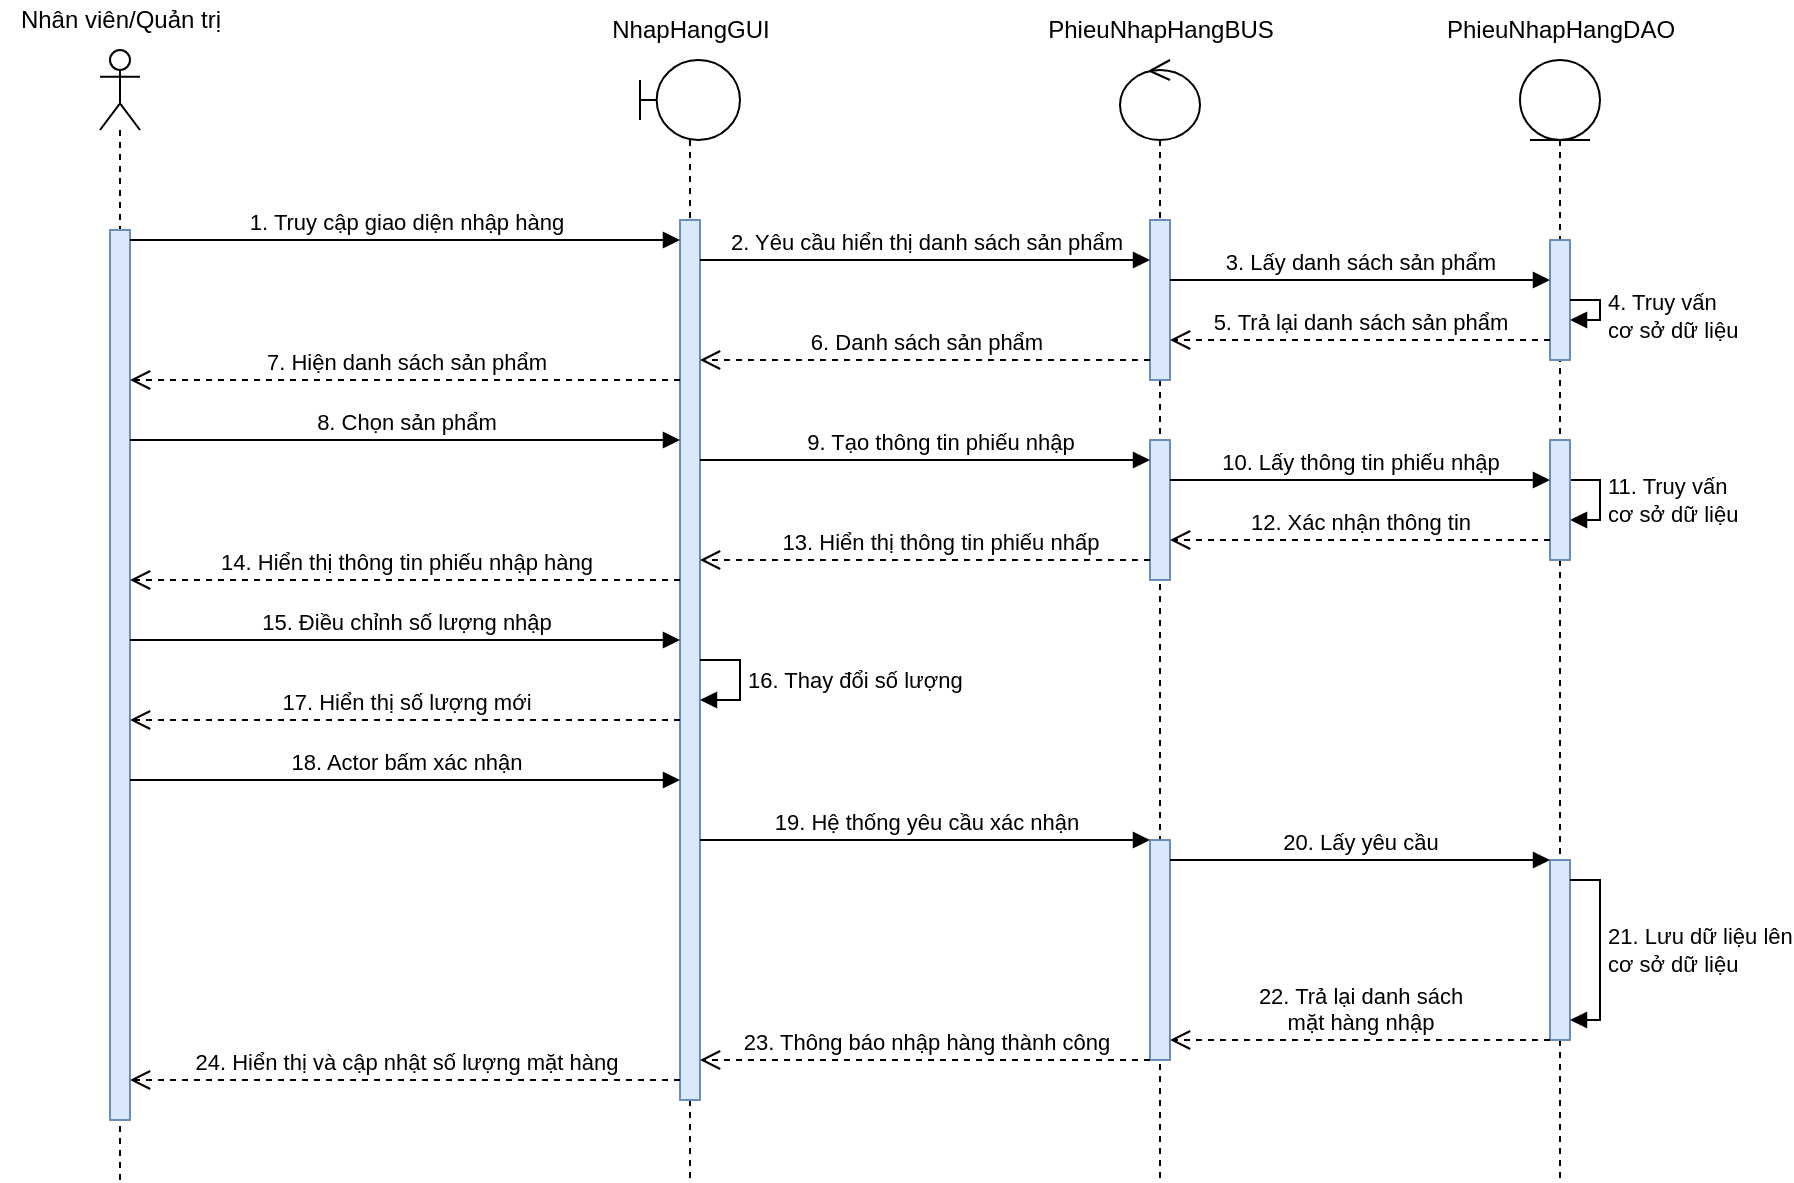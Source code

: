 <mxfile version="20.3.0" type="device"><diagram id="zxSlFvNWauaxwtIFHq2a" name="Page-1"><mxGraphModel dx="1038" dy="649" grid="1" gridSize="10" guides="1" tooltips="1" connect="1" arrows="1" fold="1" page="1" pageScale="1" pageWidth="850" pageHeight="1100" math="0" shadow="0"><root><mxCell id="0"/><mxCell id="1" parent="0"/><mxCell id="zFtlnsnSB8njbzp9fkom-5" value="" style="shape=umlLifeline;participant=umlActor;perimeter=lifelinePerimeter;whiteSpace=wrap;html=1;container=1;collapsible=0;recursiveResize=0;verticalAlign=top;spacingTop=36;outlineConnect=0;" parent="1" vertex="1"><mxGeometry x="120" y="25" width="20" height="565" as="geometry"/></mxCell><mxCell id="zFtlnsnSB8njbzp9fkom-6" value="" style="html=1;points=[];perimeter=orthogonalPerimeter;fillColor=#dae8fc;strokeColor=#6c8ebf;" parent="zFtlnsnSB8njbzp9fkom-5" vertex="1"><mxGeometry x="5" y="90" width="10" height="445" as="geometry"/></mxCell><mxCell id="zFtlnsnSB8njbzp9fkom-7" value="Nhân viên/Quản trị" style="text;html=1;align=center;verticalAlign=middle;resizable=0;points=[];autosize=1;strokeColor=none;fillColor=none;" parent="1" vertex="1"><mxGeometry x="70" width="120" height="20" as="geometry"/></mxCell><mxCell id="zFtlnsnSB8njbzp9fkom-8" value="" style="shape=umlLifeline;participant=umlBoundary;perimeter=lifelinePerimeter;whiteSpace=wrap;html=1;container=1;collapsible=0;recursiveResize=0;verticalAlign=top;spacingTop=36;outlineConnect=0;" parent="1" vertex="1"><mxGeometry x="390" y="30" width="50" height="560" as="geometry"/></mxCell><mxCell id="QlTCgcY2syCkXcn_rZdn-1" value="" style="html=1;points=[];perimeter=orthogonalPerimeter;fillColor=#dae8fc;strokeColor=#6c8ebf;" parent="zFtlnsnSB8njbzp9fkom-8" vertex="1"><mxGeometry x="20" y="80" width="10" height="440" as="geometry"/></mxCell><mxCell id="V0rGVLi3v3cGWSiFY8pq-27" value="16. Thay đổi số lượng" style="edgeStyle=orthogonalEdgeStyle;html=1;align=left;spacingLeft=2;endArrow=block;rounded=0;" parent="zFtlnsnSB8njbzp9fkom-8" source="QlTCgcY2syCkXcn_rZdn-1" target="QlTCgcY2syCkXcn_rZdn-1" edge="1"><mxGeometry relative="1" as="geometry"><mxPoint x="93" y="280" as="sourcePoint"/><Array as="points"><mxPoint x="50" y="300"/><mxPoint x="50" y="320"/></Array><mxPoint x="98" y="300" as="targetPoint"/></mxGeometry></mxCell><mxCell id="zFtlnsnSB8njbzp9fkom-10" value="" style="shape=umlLifeline;participant=umlControl;perimeter=lifelinePerimeter;whiteSpace=wrap;html=1;container=1;collapsible=0;recursiveResize=0;verticalAlign=top;spacingTop=36;outlineConnect=0;" parent="1" vertex="1"><mxGeometry x="630" y="30" width="40" height="560" as="geometry"/></mxCell><mxCell id="QlTCgcY2syCkXcn_rZdn-2" value="" style="html=1;points=[];perimeter=orthogonalPerimeter;fillColor=#dae8fc;strokeColor=#6c8ebf;" parent="zFtlnsnSB8njbzp9fkom-10" vertex="1"><mxGeometry x="15" y="80" width="10" height="80" as="geometry"/></mxCell><mxCell id="V0rGVLi3v3cGWSiFY8pq-11" value="" style="html=1;points=[];perimeter=orthogonalPerimeter;fillColor=#dae8fc;strokeColor=#6c8ebf;" parent="zFtlnsnSB8njbzp9fkom-10" vertex="1"><mxGeometry x="15" y="390" width="10" height="110" as="geometry"/></mxCell><mxCell id="3vRETZdbolMtz3a7yPNI-3" value="" style="html=1;points=[];perimeter=orthogonalPerimeter;fillColor=#dae8fc;strokeColor=#6c8ebf;" parent="zFtlnsnSB8njbzp9fkom-10" vertex="1"><mxGeometry x="15" y="190" width="10" height="70" as="geometry"/></mxCell><mxCell id="zFtlnsnSB8njbzp9fkom-12" value="NhapHangGUI" style="text;html=1;align=center;verticalAlign=middle;resizable=0;points=[];autosize=1;strokeColor=none;fillColor=none;" parent="1" vertex="1"><mxGeometry x="365" width="100" height="30" as="geometry"/></mxCell><mxCell id="zFtlnsnSB8njbzp9fkom-13" value="PhieuNhapHangBUS" style="text;html=1;align=center;verticalAlign=middle;resizable=0;points=[];autosize=1;strokeColor=none;fillColor=none;" parent="1" vertex="1"><mxGeometry x="580" width="140" height="30" as="geometry"/></mxCell><mxCell id="zFtlnsnSB8njbzp9fkom-20" value="" style="shape=umlLifeline;participant=umlEntity;perimeter=lifelinePerimeter;whiteSpace=wrap;html=1;container=1;collapsible=0;recursiveResize=0;verticalAlign=top;spacingTop=36;outlineConnect=0;" parent="1" vertex="1"><mxGeometry x="830" y="30" width="40" height="560" as="geometry"/></mxCell><mxCell id="QlTCgcY2syCkXcn_rZdn-5" value="" style="html=1;points=[];perimeter=orthogonalPerimeter;fillColor=#dae8fc;strokeColor=#6c8ebf;" parent="zFtlnsnSB8njbzp9fkom-20" vertex="1"><mxGeometry x="15" y="90" width="10" height="60" as="geometry"/></mxCell><mxCell id="S6ySMNctU75X029BvpDs-12" value="4. Truy vấn&lt;br&gt;cơ sở dữ liệu" style="edgeStyle=orthogonalEdgeStyle;html=1;align=left;spacingLeft=2;endArrow=block;rounded=0;" parent="zFtlnsnSB8njbzp9fkom-20" source="QlTCgcY2syCkXcn_rZdn-5" target="QlTCgcY2syCkXcn_rZdn-5" edge="1"><mxGeometry x="0.162" relative="1" as="geometry"><mxPoint x="55" y="110" as="sourcePoint"/><Array as="points"><mxPoint x="40" y="120"/><mxPoint x="40" y="130"/></Array><mxPoint x="60" y="130" as="targetPoint"/><mxPoint as="offset"/></mxGeometry></mxCell><mxCell id="V0rGVLi3v3cGWSiFY8pq-4" value="11. Truy vấn&lt;br&gt;cơ sở dữ liệu" style="edgeStyle=orthogonalEdgeStyle;html=1;align=left;spacingLeft=2;endArrow=block;rounded=0;" parent="zFtlnsnSB8njbzp9fkom-20" source="V0rGVLi3v3cGWSiFY8pq-6" target="V0rGVLi3v3cGWSiFY8pq-6" edge="1"><mxGeometry relative="1" as="geometry"><mxPoint x="40" y="250" as="sourcePoint"/><Array as="points"><mxPoint x="40" y="210"/><mxPoint x="40" y="230"/></Array><mxPoint x="40" y="290" as="targetPoint"/><mxPoint as="offset"/></mxGeometry></mxCell><mxCell id="V0rGVLi3v3cGWSiFY8pq-6" value="" style="html=1;points=[];perimeter=orthogonalPerimeter;fillColor=#dae8fc;strokeColor=#6c8ebf;" parent="zFtlnsnSB8njbzp9fkom-20" vertex="1"><mxGeometry x="15" y="190" width="10" height="60" as="geometry"/></mxCell><mxCell id="V0rGVLi3v3cGWSiFY8pq-13" value="" style="html=1;points=[];perimeter=orthogonalPerimeter;fillColor=#dae8fc;strokeColor=#6c8ebf;" parent="zFtlnsnSB8njbzp9fkom-20" vertex="1"><mxGeometry x="15" y="400" width="10" height="90" as="geometry"/></mxCell><mxCell id="V0rGVLi3v3cGWSiFY8pq-15" value="21. Lưu dữ liệu lên&lt;br&gt;cơ sở dữ liệu" style="edgeStyle=orthogonalEdgeStyle;html=1;align=left;spacingLeft=2;endArrow=block;rounded=0;" parent="zFtlnsnSB8njbzp9fkom-20" source="V0rGVLi3v3cGWSiFY8pq-13" target="V0rGVLi3v3cGWSiFY8pq-13" edge="1"><mxGeometry relative="1" as="geometry"><mxPoint x="45" y="380" as="sourcePoint"/><Array as="points"><mxPoint x="40" y="410"/><mxPoint x="40" y="480"/></Array><mxPoint x="50" y="400" as="targetPoint"/></mxGeometry></mxCell><mxCell id="zFtlnsnSB8njbzp9fkom-22" value="PhieuNhapHangDAO" style="text;html=1;align=center;verticalAlign=middle;resizable=0;points=[];autosize=1;strokeColor=none;fillColor=none;" parent="1" vertex="1"><mxGeometry x="780" width="140" height="30" as="geometry"/></mxCell><mxCell id="S6ySMNctU75X029BvpDs-2" value="8. Chọn sản phẩm" style="html=1;verticalAlign=bottom;endArrow=block;rounded=0;" parent="1" source="zFtlnsnSB8njbzp9fkom-6" target="QlTCgcY2syCkXcn_rZdn-1" edge="1"><mxGeometry width="80" relative="1" as="geometry"><mxPoint x="250" y="160" as="sourcePoint"/><mxPoint x="330" y="160" as="targetPoint"/><Array as="points"><mxPoint x="320" y="220"/></Array></mxGeometry></mxCell><mxCell id="S6ySMNctU75X029BvpDs-3" value="2. Yêu cầu hiển thị danh sách sản phẩm" style="html=1;verticalAlign=bottom;endArrow=block;rounded=0;" parent="1" source="QlTCgcY2syCkXcn_rZdn-1" target="QlTCgcY2syCkXcn_rZdn-2" edge="1"><mxGeometry width="80" relative="1" as="geometry"><mxPoint x="450" y="280" as="sourcePoint"/><mxPoint x="530" y="280" as="targetPoint"/><Array as="points"><mxPoint x="470" y="130"/><mxPoint x="550" y="130"/></Array></mxGeometry></mxCell><mxCell id="S6ySMNctU75X029BvpDs-4" value="3. Lấy danh sách sản phẩm" style="html=1;verticalAlign=bottom;endArrow=block;rounded=0;" parent="1" source="QlTCgcY2syCkXcn_rZdn-2" target="QlTCgcY2syCkXcn_rZdn-5" edge="1"><mxGeometry width="80" relative="1" as="geometry"><mxPoint x="490" y="280" as="sourcePoint"/><mxPoint x="570" y="280" as="targetPoint"/><Array as="points"><mxPoint x="700" y="140"/><mxPoint x="760" y="140"/></Array></mxGeometry></mxCell><mxCell id="S6ySMNctU75X029BvpDs-9" value="5. Trả lại danh sách sản phẩm" style="html=1;verticalAlign=bottom;endArrow=open;dashed=1;endSize=8;rounded=0;" parent="1" source="QlTCgcY2syCkXcn_rZdn-5" target="QlTCgcY2syCkXcn_rZdn-2" edge="1"><mxGeometry relative="1" as="geometry"><mxPoint x="570" y="280" as="sourcePoint"/><mxPoint x="490" y="280" as="targetPoint"/><Array as="points"><mxPoint x="770" y="170"/></Array></mxGeometry></mxCell><mxCell id="S6ySMNctU75X029BvpDs-10" value="6. Danh sách sản phẩm" style="html=1;verticalAlign=bottom;endArrow=open;dashed=1;endSize=8;rounded=0;" parent="1" source="QlTCgcY2syCkXcn_rZdn-2" target="QlTCgcY2syCkXcn_rZdn-1" edge="1"><mxGeometry relative="1" as="geometry"><mxPoint x="530" y="280" as="sourcePoint"/><mxPoint x="450" y="280" as="targetPoint"/><Array as="points"><mxPoint x="520" y="180"/></Array></mxGeometry></mxCell><mxCell id="V0rGVLi3v3cGWSiFY8pq-1" value="9. Tạo thông tin phiếu nhập" style="html=1;verticalAlign=bottom;endArrow=block;rounded=0;" parent="1" source="QlTCgcY2syCkXcn_rZdn-1" target="3vRETZdbolMtz3a7yPNI-3" edge="1"><mxGeometry x="0.067" width="80" relative="1" as="geometry"><mxPoint x="420" y="250" as="sourcePoint"/><mxPoint x="780" y="270" as="targetPoint"/><Array as="points"><mxPoint x="600" y="230"/></Array><mxPoint as="offset"/></mxGeometry></mxCell><mxCell id="V0rGVLi3v3cGWSiFY8pq-7" value="13. Hiển thị thông tin phiếu nhấp" style="html=1;verticalAlign=bottom;endArrow=open;dashed=1;endSize=8;rounded=0;" parent="1" source="3vRETZdbolMtz3a7yPNI-3" target="QlTCgcY2syCkXcn_rZdn-1" edge="1"><mxGeometry x="-0.067" relative="1" as="geometry"><mxPoint x="530" y="280" as="sourcePoint"/><mxPoint x="450" y="280" as="targetPoint"/><Array as="points"><mxPoint x="630" y="280"/><mxPoint x="530" y="280"/></Array><mxPoint as="offset"/></mxGeometry></mxCell><mxCell id="V0rGVLi3v3cGWSiFY8pq-9" value="18. Actor bấm xác nhận" style="html=1;verticalAlign=bottom;endArrow=block;rounded=0;" parent="1" source="zFtlnsnSB8njbzp9fkom-6" target="QlTCgcY2syCkXcn_rZdn-1" edge="1"><mxGeometry width="80" relative="1" as="geometry"><mxPoint x="215" y="380" as="sourcePoint"/><mxPoint x="410" y="380" as="targetPoint"/><Array as="points"><mxPoint x="310" y="390"/></Array></mxGeometry></mxCell><mxCell id="V0rGVLi3v3cGWSiFY8pq-10" value="19. Hệ thống yêu cầu xác nhận" style="html=1;verticalAlign=bottom;endArrow=block;rounded=0;" parent="1" source="QlTCgcY2syCkXcn_rZdn-1" target="V0rGVLi3v3cGWSiFY8pq-11" edge="1"><mxGeometry width="80" relative="1" as="geometry"><mxPoint x="420" y="410" as="sourcePoint"/><mxPoint x="530" y="390" as="targetPoint"/><Array as="points"><mxPoint x="520" y="420"/></Array></mxGeometry></mxCell><mxCell id="V0rGVLi3v3cGWSiFY8pq-12" value="20. Lấy yêu cầu" style="html=1;verticalAlign=bottom;endArrow=block;rounded=0;" parent="1" source="V0rGVLi3v3cGWSiFY8pq-11" target="V0rGVLi3v3cGWSiFY8pq-13" edge="1"><mxGeometry width="80" relative="1" as="geometry"><mxPoint x="500" y="310" as="sourcePoint"/><mxPoint x="580" y="310" as="targetPoint"/><Array as="points"><mxPoint x="750" y="430"/></Array></mxGeometry></mxCell><mxCell id="V0rGVLi3v3cGWSiFY8pq-16" value="22. Trả lại danh sách&lt;br&gt;mặt hàng nhập" style="html=1;verticalAlign=bottom;endArrow=open;dashed=1;endSize=8;rounded=0;" parent="1" source="V0rGVLi3v3cGWSiFY8pq-13" target="V0rGVLi3v3cGWSiFY8pq-11" edge="1"><mxGeometry relative="1" as="geometry"><mxPoint x="580" y="300" as="sourcePoint"/><mxPoint x="500" y="300" as="targetPoint"/><Array as="points"><mxPoint x="750" y="520"/></Array></mxGeometry></mxCell><mxCell id="V0rGVLi3v3cGWSiFY8pq-20" value="23. Thông báo nhập hàng thành công" style="html=1;verticalAlign=bottom;endArrow=open;dashed=1;endSize=8;rounded=0;" parent="1" source="V0rGVLi3v3cGWSiFY8pq-11" target="QlTCgcY2syCkXcn_rZdn-1" edge="1"><mxGeometry relative="1" as="geometry"><mxPoint x="540" y="440" as="sourcePoint"/><mxPoint x="420" y="470" as="targetPoint"/><Array as="points"><mxPoint x="520" y="530"/></Array></mxGeometry></mxCell><mxCell id="V0rGVLi3v3cGWSiFY8pq-21" value="24. Hiển thị và cập nhật số lượng mặt hàng" style="html=1;verticalAlign=bottom;endArrow=open;dashed=1;endSize=8;rounded=0;" parent="1" source="QlTCgcY2syCkXcn_rZdn-1" target="zFtlnsnSB8njbzp9fkom-6" edge="1"><mxGeometry relative="1" as="geometry"><mxPoint x="410" y="480" as="sourcePoint"/><mxPoint x="215" y="480" as="targetPoint"/><Array as="points"><mxPoint x="370" y="540"/><mxPoint x="330" y="540"/></Array></mxGeometry></mxCell><mxCell id="V0rGVLi3v3cGWSiFY8pq-22" value="14. Hiển thị thông tin phiếu nhập hàng" style="html=1;verticalAlign=bottom;endArrow=open;dashed=1;endSize=8;rounded=0;" parent="1" source="QlTCgcY2syCkXcn_rZdn-1" target="zFtlnsnSB8njbzp9fkom-6" edge="1"><mxGeometry relative="1" as="geometry"><mxPoint x="540" y="520" as="sourcePoint"/><mxPoint x="460" y="520" as="targetPoint"/><Array as="points"><mxPoint x="330" y="290"/></Array></mxGeometry></mxCell><mxCell id="V0rGVLi3v3cGWSiFY8pq-23" value="15. Điều chỉnh số lượng nhập" style="html=1;verticalAlign=bottom;endArrow=block;rounded=0;" parent="1" source="zFtlnsnSB8njbzp9fkom-6" target="QlTCgcY2syCkXcn_rZdn-1" edge="1"><mxGeometry width="80" relative="1" as="geometry"><mxPoint x="460" y="270" as="sourcePoint"/><mxPoint x="540" y="270" as="targetPoint"/><Array as="points"><mxPoint x="320" y="320"/></Array></mxGeometry></mxCell><mxCell id="V0rGVLi3v3cGWSiFY8pq-28" value="17. Hiển thị số lượng mới" style="html=1;verticalAlign=bottom;endArrow=open;dashed=1;endSize=8;rounded=0;" parent="1" source="QlTCgcY2syCkXcn_rZdn-1" target="zFtlnsnSB8njbzp9fkom-6" edge="1"><mxGeometry relative="1" as="geometry"><mxPoint x="540" y="270" as="sourcePoint"/><mxPoint x="460" y="270" as="targetPoint"/><Array as="points"><mxPoint x="310" y="360"/></Array></mxGeometry></mxCell><mxCell id="3vRETZdbolMtz3a7yPNI-1" value="7. Hiện danh sách sản phẩm" style="html=1;verticalAlign=bottom;endArrow=open;dashed=1;endSize=8;rounded=0;" parent="1" source="QlTCgcY2syCkXcn_rZdn-1" target="zFtlnsnSB8njbzp9fkom-6" edge="1"><mxGeometry relative="1" as="geometry"><mxPoint x="220" y="150" as="sourcePoint"/><mxPoint x="140" y="150" as="targetPoint"/><Array as="points"><mxPoint x="280" y="190"/></Array></mxGeometry></mxCell><mxCell id="3vRETZdbolMtz3a7yPNI-4" value="10. Lấy thông tin phiếu nhập" style="html=1;verticalAlign=bottom;endArrow=block;rounded=0;" parent="1" source="3vRETZdbolMtz3a7yPNI-3" target="V0rGVLi3v3cGWSiFY8pq-6" edge="1"><mxGeometry width="80" relative="1" as="geometry"><mxPoint x="600" y="290" as="sourcePoint"/><mxPoint x="680" y="290" as="targetPoint"/><Array as="points"><mxPoint x="750" y="240"/></Array></mxGeometry></mxCell><mxCell id="3vRETZdbolMtz3a7yPNI-5" value="12. Xác nhận thông tin" style="html=1;verticalAlign=bottom;endArrow=open;dashed=1;endSize=8;rounded=0;" parent="1" source="V0rGVLi3v3cGWSiFY8pq-6" target="3vRETZdbolMtz3a7yPNI-3" edge="1"><mxGeometry relative="1" as="geometry"><mxPoint x="680" y="290" as="sourcePoint"/><mxPoint x="600" y="290" as="targetPoint"/><Array as="points"><mxPoint x="750" y="270"/></Array></mxGeometry></mxCell><mxCell id="DMy-UK6mKxUYV-iJ05e_-6" value="1. Truy cập giao diện nhập hàng" style="html=1;verticalAlign=bottom;endArrow=block;rounded=0;" parent="1" source="zFtlnsnSB8njbzp9fkom-6" target="QlTCgcY2syCkXcn_rZdn-1" edge="1"><mxGeometry width="80" relative="1" as="geometry"><mxPoint x="270" y="250" as="sourcePoint"/><mxPoint x="570" y="390" as="targetPoint"/><Array as="points"><mxPoint x="300" y="120"/></Array></mxGeometry></mxCell></root></mxGraphModel></diagram></mxfile>